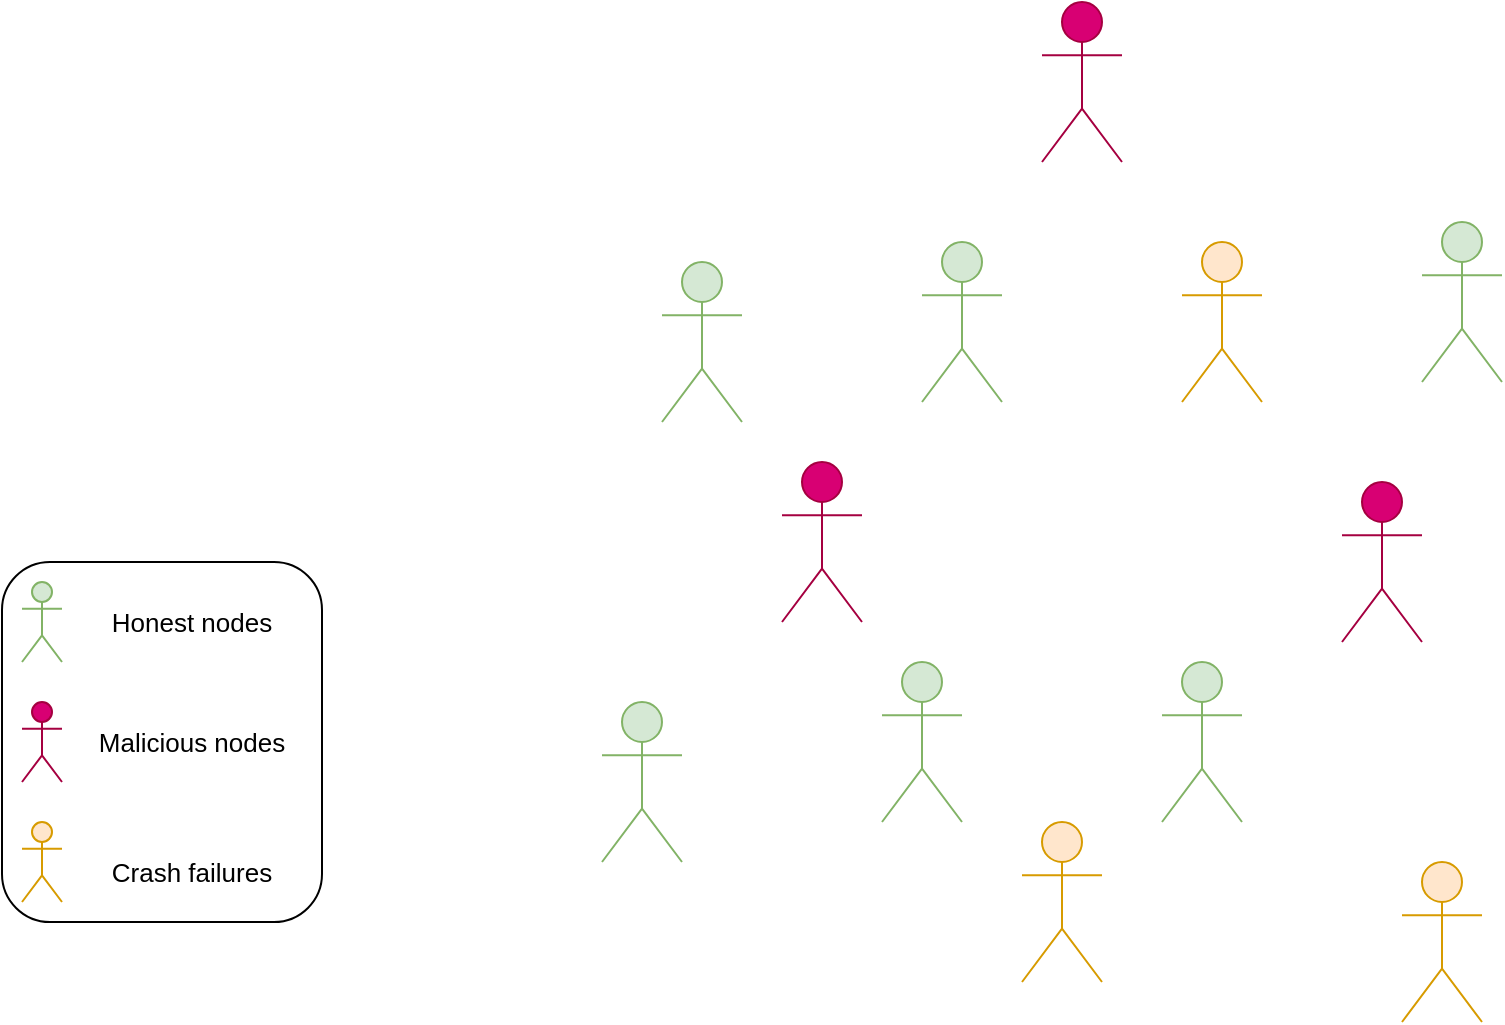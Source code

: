<mxfile version="20.5.3" type="github">
  <diagram id="iU86J4fSX8zwEmOi1Gbl" name="Page-1">
    <mxGraphModel dx="2276" dy="794" grid="1" gridSize="10" guides="1" tooltips="1" connect="1" arrows="1" fold="1" page="1" pageScale="1" pageWidth="850" pageHeight="1100" math="0" shadow="0">
      <root>
        <mxCell id="0" />
        <mxCell id="1" parent="0" />
        <mxCell id="4k3IKvJWP4cXDZrK9bhx-35" value="" style="rounded=1;whiteSpace=wrap;html=1;fontSize=13;" vertex="1" parent="1">
          <mxGeometry x="-170" y="420" width="160" height="180" as="geometry" />
        </mxCell>
        <mxCell id="4k3IKvJWP4cXDZrK9bhx-1" value="" style="shape=umlActor;verticalLabelPosition=bottom;verticalAlign=top;html=1;outlineConnect=0;fillColor=#d80073;fontColor=#ffffff;strokeColor=#A50040;" vertex="1" parent="1">
          <mxGeometry x="220" y="370" width="40" height="80" as="geometry" />
        </mxCell>
        <mxCell id="4k3IKvJWP4cXDZrK9bhx-2" value="" style="shape=umlActor;verticalLabelPosition=bottom;verticalAlign=top;html=1;outlineConnect=0;fillColor=#d5e8d4;strokeColor=#82b366;" vertex="1" parent="1">
          <mxGeometry x="270" y="470" width="40" height="80" as="geometry" />
        </mxCell>
        <mxCell id="4k3IKvJWP4cXDZrK9bhx-3" value="" style="shape=umlActor;verticalLabelPosition=bottom;verticalAlign=top;html=1;outlineConnect=0;fillColor=#d5e8d4;strokeColor=#82b366;" vertex="1" parent="1">
          <mxGeometry x="290" y="260" width="40" height="80" as="geometry" />
        </mxCell>
        <mxCell id="4k3IKvJWP4cXDZrK9bhx-4" value="" style="shape=umlActor;verticalLabelPosition=bottom;verticalAlign=top;html=1;outlineConnect=0;fillColor=#ffe6cc;strokeColor=#d79b00;" vertex="1" parent="1">
          <mxGeometry x="420" y="260" width="40" height="80" as="geometry" />
        </mxCell>
        <mxCell id="4k3IKvJWP4cXDZrK9bhx-5" value="" style="shape=umlActor;verticalLabelPosition=bottom;verticalAlign=top;html=1;outlineConnect=0;fillColor=#d5e8d4;strokeColor=#82b366;" vertex="1" parent="1">
          <mxGeometry x="410" y="470" width="40" height="80" as="geometry" />
        </mxCell>
        <mxCell id="4k3IKvJWP4cXDZrK9bhx-6" value="" style="shape=umlActor;verticalLabelPosition=bottom;verticalAlign=top;html=1;outlineConnect=0;fillColor=#d80073;fontColor=#ffffff;strokeColor=#A50040;" vertex="1" parent="1">
          <mxGeometry x="500" y="380" width="40" height="80" as="geometry" />
        </mxCell>
        <mxCell id="4k3IKvJWP4cXDZrK9bhx-7" value="" style="shape=umlActor;verticalLabelPosition=bottom;verticalAlign=top;html=1;outlineConnect=0;fillColor=#ffe6cc;strokeColor=#d79b00;" vertex="1" parent="1">
          <mxGeometry x="340" y="550" width="40" height="80" as="geometry" />
        </mxCell>
        <mxCell id="4k3IKvJWP4cXDZrK9bhx-8" value="" style="shape=umlActor;verticalLabelPosition=bottom;verticalAlign=top;html=1;outlineConnect=0;fillColor=#d5e8d4;strokeColor=#82b366;" vertex="1" parent="1">
          <mxGeometry x="130" y="490" width="40" height="80" as="geometry" />
        </mxCell>
        <mxCell id="4k3IKvJWP4cXDZrK9bhx-9" value="" style="shape=umlActor;verticalLabelPosition=bottom;verticalAlign=top;html=1;outlineConnect=0;fillColor=#d5e8d4;strokeColor=#82b366;" vertex="1" parent="1">
          <mxGeometry x="160" y="270" width="40" height="80" as="geometry" />
        </mxCell>
        <mxCell id="4k3IKvJWP4cXDZrK9bhx-10" value="" style="shape=umlActor;verticalLabelPosition=bottom;verticalAlign=top;html=1;outlineConnect=0;fillColor=#d5e8d4;strokeColor=#82b366;" vertex="1" parent="1">
          <mxGeometry x="540" y="250" width="40" height="80" as="geometry" />
        </mxCell>
        <mxCell id="4k3IKvJWP4cXDZrK9bhx-11" value="" style="shape=umlActor;verticalLabelPosition=bottom;verticalAlign=top;html=1;outlineConnect=0;fillColor=#d80073;fontColor=#ffffff;strokeColor=#A50040;" vertex="1" parent="1">
          <mxGeometry x="350" y="140" width="40" height="80" as="geometry" />
        </mxCell>
        <mxCell id="4k3IKvJWP4cXDZrK9bhx-12" value="" style="shape=umlActor;verticalLabelPosition=bottom;verticalAlign=top;html=1;outlineConnect=0;fillColor=#ffe6cc;strokeColor=#d79b00;" vertex="1" parent="1">
          <mxGeometry x="530" y="570" width="40" height="80" as="geometry" />
        </mxCell>
        <mxCell id="4k3IKvJWP4cXDZrK9bhx-28" value="" style="shape=umlActor;verticalLabelPosition=bottom;verticalAlign=top;html=1;outlineConnect=0;fillColor=#d5e8d4;strokeColor=#82b366;" vertex="1" parent="1">
          <mxGeometry x="-160" y="430" width="20" height="40" as="geometry" />
        </mxCell>
        <mxCell id="4k3IKvJWP4cXDZrK9bhx-30" value="40&lt;br&gt;" style="shape=umlActor;verticalLabelPosition=bottom;verticalAlign=top;html=1;outlineConnect=0;fillColor=#d80073;fontColor=#ffffff;strokeColor=#A50040;" vertex="1" parent="1">
          <mxGeometry x="-160" y="490" width="20" height="40" as="geometry" />
        </mxCell>
        <mxCell id="4k3IKvJWP4cXDZrK9bhx-31" value="" style="shape=umlActor;verticalLabelPosition=bottom;verticalAlign=top;html=1;outlineConnect=0;fillColor=#ffe6cc;strokeColor=#d79b00;" vertex="1" parent="1">
          <mxGeometry x="-160" y="550" width="20" height="40" as="geometry" />
        </mxCell>
        <mxCell id="4k3IKvJWP4cXDZrK9bhx-32" value="&lt;font style=&quot;font-size: 13px;&quot;&gt;Honest nodes&lt;/font&gt;" style="text;html=1;strokeColor=none;fillColor=none;align=center;verticalAlign=middle;whiteSpace=wrap;rounded=0;fontSize=14;" vertex="1" parent="1">
          <mxGeometry x="-120" y="435" width="90" height="30" as="geometry" />
        </mxCell>
        <mxCell id="4k3IKvJWP4cXDZrK9bhx-33" value="&lt;font style=&quot;font-size: 13px;&quot;&gt;Malicious nodes&lt;/font&gt;" style="text;html=1;strokeColor=none;fillColor=none;align=center;verticalAlign=middle;whiteSpace=wrap;rounded=0;fontSize=14;" vertex="1" parent="1">
          <mxGeometry x="-130" y="495" width="110" height="30" as="geometry" />
        </mxCell>
        <mxCell id="4k3IKvJWP4cXDZrK9bhx-34" value="&lt;font style=&quot;font-size: 13px;&quot;&gt;Crash failures&lt;/font&gt;" style="text;html=1;strokeColor=none;fillColor=none;align=center;verticalAlign=middle;whiteSpace=wrap;rounded=0;fontSize=14;" vertex="1" parent="1">
          <mxGeometry x="-130" y="560" width="110" height="30" as="geometry" />
        </mxCell>
      </root>
    </mxGraphModel>
  </diagram>
</mxfile>
